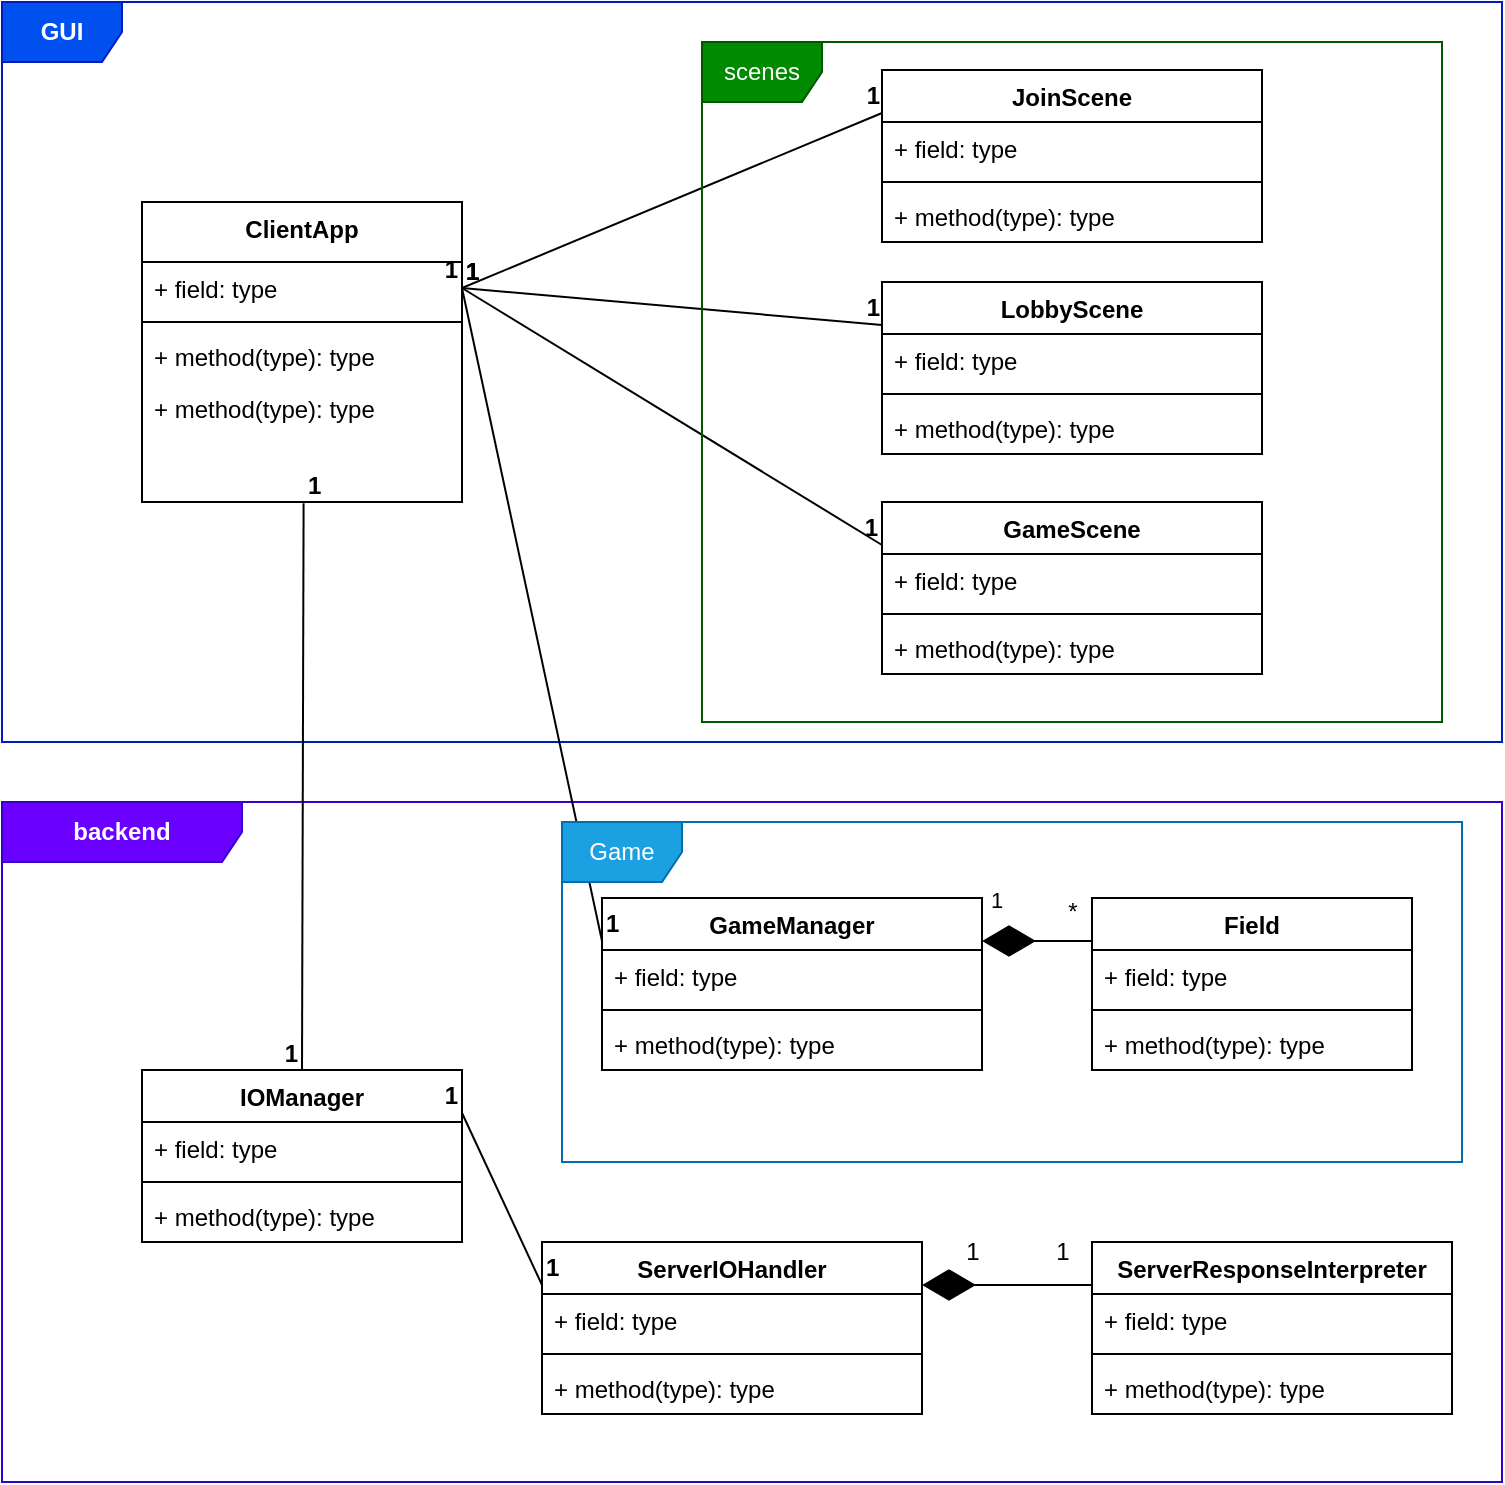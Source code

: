 <mxfile version="26.0.5">
  <diagram name="Strona-1" id="OiNli2nTRV-AIkxGMjfz">
    <mxGraphModel dx="1274" dy="669" grid="1" gridSize="10" guides="1" tooltips="1" connect="1" arrows="1" fold="1" page="1" pageScale="1" pageWidth="827" pageHeight="1169" math="0" shadow="0">
      <root>
        <mxCell id="0" />
        <mxCell id="1" parent="0" />
        <mxCell id="uDwYnDE8tYoVJFFB1sfF-5" value="&lt;div&gt;ClientApp&lt;/div&gt;&lt;div&gt;&lt;br&gt;&lt;/div&gt;" style="swimlane;fontStyle=1;align=center;verticalAlign=top;childLayout=stackLayout;horizontal=1;startSize=30;horizontalStack=0;resizeParent=1;resizeParentMax=0;resizeLast=0;collapsible=1;marginBottom=0;whiteSpace=wrap;html=1;" parent="1" vertex="1">
          <mxGeometry x="110" y="120" width="160" height="150" as="geometry" />
        </mxCell>
        <mxCell id="uDwYnDE8tYoVJFFB1sfF-6" value="+ field: type" style="text;strokeColor=none;fillColor=none;align=left;verticalAlign=top;spacingLeft=4;spacingRight=4;overflow=hidden;rotatable=0;points=[[0,0.5],[1,0.5]];portConstraint=eastwest;whiteSpace=wrap;html=1;" parent="uDwYnDE8tYoVJFFB1sfF-5" vertex="1">
          <mxGeometry y="30" width="160" height="26" as="geometry" />
        </mxCell>
        <mxCell id="uDwYnDE8tYoVJFFB1sfF-7" value="" style="line;strokeWidth=1;fillColor=none;align=left;verticalAlign=middle;spacingTop=-1;spacingLeft=3;spacingRight=3;rotatable=0;labelPosition=right;points=[];portConstraint=eastwest;strokeColor=inherit;" parent="uDwYnDE8tYoVJFFB1sfF-5" vertex="1">
          <mxGeometry y="56" width="160" height="8" as="geometry" />
        </mxCell>
        <mxCell id="uDwYnDE8tYoVJFFB1sfF-8" value="+ method(type): type" style="text;strokeColor=none;fillColor=none;align=left;verticalAlign=top;spacingLeft=4;spacingRight=4;overflow=hidden;rotatable=0;points=[[0,0.5],[1,0.5]];portConstraint=eastwest;whiteSpace=wrap;html=1;" parent="uDwYnDE8tYoVJFFB1sfF-5" vertex="1">
          <mxGeometry y="64" width="160" height="26" as="geometry" />
        </mxCell>
        <mxCell id="uDwYnDE8tYoVJFFB1sfF-54" value="+ method(type): type" style="text;strokeColor=none;fillColor=none;align=left;verticalAlign=top;spacingLeft=4;spacingRight=4;overflow=hidden;rotatable=0;points=[[0,0.5],[1,0.5]];portConstraint=eastwest;whiteSpace=wrap;html=1;" parent="uDwYnDE8tYoVJFFB1sfF-5" vertex="1">
          <mxGeometry y="90" width="160" height="60" as="geometry" />
        </mxCell>
        <mxCell id="uDwYnDE8tYoVJFFB1sfF-9" value="&lt;div&gt;JoinScene&lt;/div&gt;&lt;div&gt;&lt;br&gt;&lt;/div&gt;" style="swimlane;fontStyle=1;align=center;verticalAlign=top;childLayout=stackLayout;horizontal=1;startSize=26;horizontalStack=0;resizeParent=1;resizeParentMax=0;resizeLast=0;collapsible=1;marginBottom=0;whiteSpace=wrap;html=1;" parent="1" vertex="1">
          <mxGeometry x="480" y="54" width="190" height="86" as="geometry" />
        </mxCell>
        <mxCell id="uDwYnDE8tYoVJFFB1sfF-10" value="+ field: type" style="text;strokeColor=none;fillColor=none;align=left;verticalAlign=top;spacingLeft=4;spacingRight=4;overflow=hidden;rotatable=0;points=[[0,0.5],[1,0.5]];portConstraint=eastwest;whiteSpace=wrap;html=1;" parent="uDwYnDE8tYoVJFFB1sfF-9" vertex="1">
          <mxGeometry y="26" width="190" height="26" as="geometry" />
        </mxCell>
        <mxCell id="uDwYnDE8tYoVJFFB1sfF-11" value="" style="line;strokeWidth=1;fillColor=none;align=left;verticalAlign=middle;spacingTop=-1;spacingLeft=3;spacingRight=3;rotatable=0;labelPosition=right;points=[];portConstraint=eastwest;strokeColor=inherit;" parent="uDwYnDE8tYoVJFFB1sfF-9" vertex="1">
          <mxGeometry y="52" width="190" height="8" as="geometry" />
        </mxCell>
        <mxCell id="uDwYnDE8tYoVJFFB1sfF-12" value="+ method(type): type" style="text;strokeColor=none;fillColor=none;align=left;verticalAlign=top;spacingLeft=4;spacingRight=4;overflow=hidden;rotatable=0;points=[[0,0.5],[1,0.5]];portConstraint=eastwest;whiteSpace=wrap;html=1;" parent="uDwYnDE8tYoVJFFB1sfF-9" vertex="1">
          <mxGeometry y="60" width="190" height="26" as="geometry" />
        </mxCell>
        <mxCell id="uDwYnDE8tYoVJFFB1sfF-13" value="LobbyScene" style="swimlane;fontStyle=1;align=center;verticalAlign=top;childLayout=stackLayout;horizontal=1;startSize=26;horizontalStack=0;resizeParent=1;resizeParentMax=0;resizeLast=0;collapsible=1;marginBottom=0;whiteSpace=wrap;html=1;" parent="1" vertex="1">
          <mxGeometry x="480" y="160" width="190" height="86" as="geometry" />
        </mxCell>
        <mxCell id="uDwYnDE8tYoVJFFB1sfF-14" value="+ field: type" style="text;strokeColor=none;fillColor=none;align=left;verticalAlign=top;spacingLeft=4;spacingRight=4;overflow=hidden;rotatable=0;points=[[0,0.5],[1,0.5]];portConstraint=eastwest;whiteSpace=wrap;html=1;" parent="uDwYnDE8tYoVJFFB1sfF-13" vertex="1">
          <mxGeometry y="26" width="190" height="26" as="geometry" />
        </mxCell>
        <mxCell id="uDwYnDE8tYoVJFFB1sfF-15" value="" style="line;strokeWidth=1;fillColor=none;align=left;verticalAlign=middle;spacingTop=-1;spacingLeft=3;spacingRight=3;rotatable=0;labelPosition=right;points=[];portConstraint=eastwest;strokeColor=inherit;" parent="uDwYnDE8tYoVJFFB1sfF-13" vertex="1">
          <mxGeometry y="52" width="190" height="8" as="geometry" />
        </mxCell>
        <mxCell id="uDwYnDE8tYoVJFFB1sfF-16" value="+ method(type): type" style="text;strokeColor=none;fillColor=none;align=left;verticalAlign=top;spacingLeft=4;spacingRight=4;overflow=hidden;rotatable=0;points=[[0,0.5],[1,0.5]];portConstraint=eastwest;whiteSpace=wrap;html=1;" parent="uDwYnDE8tYoVJFFB1sfF-13" vertex="1">
          <mxGeometry y="60" width="190" height="26" as="geometry" />
        </mxCell>
        <mxCell id="uDwYnDE8tYoVJFFB1sfF-17" value="&lt;div&gt;GameScene&lt;/div&gt;&lt;div&gt;&lt;br&gt;&lt;/div&gt;" style="swimlane;fontStyle=1;align=center;verticalAlign=top;childLayout=stackLayout;horizontal=1;startSize=26;horizontalStack=0;resizeParent=1;resizeParentMax=0;resizeLast=0;collapsible=1;marginBottom=0;whiteSpace=wrap;html=1;" parent="1" vertex="1">
          <mxGeometry x="480" y="270" width="190" height="86" as="geometry" />
        </mxCell>
        <mxCell id="uDwYnDE8tYoVJFFB1sfF-18" value="+ field: type" style="text;strokeColor=none;fillColor=none;align=left;verticalAlign=top;spacingLeft=4;spacingRight=4;overflow=hidden;rotatable=0;points=[[0,0.5],[1,0.5]];portConstraint=eastwest;whiteSpace=wrap;html=1;" parent="uDwYnDE8tYoVJFFB1sfF-17" vertex="1">
          <mxGeometry y="26" width="190" height="26" as="geometry" />
        </mxCell>
        <mxCell id="uDwYnDE8tYoVJFFB1sfF-19" value="" style="line;strokeWidth=1;fillColor=none;align=left;verticalAlign=middle;spacingTop=-1;spacingLeft=3;spacingRight=3;rotatable=0;labelPosition=right;points=[];portConstraint=eastwest;strokeColor=inherit;" parent="uDwYnDE8tYoVJFFB1sfF-17" vertex="1">
          <mxGeometry y="52" width="190" height="8" as="geometry" />
        </mxCell>
        <mxCell id="uDwYnDE8tYoVJFFB1sfF-20" value="+ method(type): type" style="text;strokeColor=none;fillColor=none;align=left;verticalAlign=top;spacingLeft=4;spacingRight=4;overflow=hidden;rotatable=0;points=[[0,0.5],[1,0.5]];portConstraint=eastwest;whiteSpace=wrap;html=1;" parent="uDwYnDE8tYoVJFFB1sfF-17" vertex="1">
          <mxGeometry y="60" width="190" height="26" as="geometry" />
        </mxCell>
        <mxCell id="uDwYnDE8tYoVJFFB1sfF-26" value="&lt;b&gt;GUI&lt;/b&gt;" style="shape=umlFrame;whiteSpace=wrap;html=1;pointerEvents=0;fillColor=#0050ef;fontColor=#ffffff;strokeColor=#001DBC;" parent="1" vertex="1">
          <mxGeometry x="40" y="20" width="750" height="370" as="geometry" />
        </mxCell>
        <mxCell id="uDwYnDE8tYoVJFFB1sfF-35" value="&lt;div&gt;&lt;b&gt;backend&lt;/b&gt;&lt;/div&gt;" style="shape=umlFrame;whiteSpace=wrap;html=1;pointerEvents=0;width=120;height=30;fillColor=#6a00ff;fontColor=#ffffff;strokeColor=#3700CC;swimlaneFillColor=none;" parent="1" vertex="1">
          <mxGeometry x="40" y="420" width="750" height="340" as="geometry" />
        </mxCell>
        <mxCell id="uDwYnDE8tYoVJFFB1sfF-36" value="IOManager" style="swimlane;fontStyle=1;align=center;verticalAlign=top;childLayout=stackLayout;horizontal=1;startSize=26;horizontalStack=0;resizeParent=1;resizeParentMax=0;resizeLast=0;collapsible=1;marginBottom=0;whiteSpace=wrap;html=1;" parent="1" vertex="1">
          <mxGeometry x="110" y="554" width="160" height="86" as="geometry" />
        </mxCell>
        <mxCell id="uDwYnDE8tYoVJFFB1sfF-37" value="+ field: type" style="text;strokeColor=none;fillColor=none;align=left;verticalAlign=top;spacingLeft=4;spacingRight=4;overflow=hidden;rotatable=0;points=[[0,0.5],[1,0.5]];portConstraint=eastwest;whiteSpace=wrap;html=1;" parent="uDwYnDE8tYoVJFFB1sfF-36" vertex="1">
          <mxGeometry y="26" width="160" height="26" as="geometry" />
        </mxCell>
        <mxCell id="uDwYnDE8tYoVJFFB1sfF-38" value="" style="line;strokeWidth=1;fillColor=none;align=left;verticalAlign=middle;spacingTop=-1;spacingLeft=3;spacingRight=3;rotatable=0;labelPosition=right;points=[];portConstraint=eastwest;strokeColor=inherit;" parent="uDwYnDE8tYoVJFFB1sfF-36" vertex="1">
          <mxGeometry y="52" width="160" height="8" as="geometry" />
        </mxCell>
        <mxCell id="uDwYnDE8tYoVJFFB1sfF-39" value="+ method(type): type" style="text;strokeColor=none;fillColor=none;align=left;verticalAlign=top;spacingLeft=4;spacingRight=4;overflow=hidden;rotatable=0;points=[[0,0.5],[1,0.5]];portConstraint=eastwest;whiteSpace=wrap;html=1;" parent="uDwYnDE8tYoVJFFB1sfF-36" vertex="1">
          <mxGeometry y="60" width="160" height="26" as="geometry" />
        </mxCell>
        <mxCell id="uDwYnDE8tYoVJFFB1sfF-44" value="ServerIOHandler" style="swimlane;fontStyle=1;align=center;verticalAlign=top;childLayout=stackLayout;horizontal=1;startSize=26;horizontalStack=0;resizeParent=1;resizeParentMax=0;resizeLast=0;collapsible=1;marginBottom=0;whiteSpace=wrap;html=1;" parent="1" vertex="1">
          <mxGeometry x="310" y="640" width="190" height="86" as="geometry" />
        </mxCell>
        <mxCell id="uDwYnDE8tYoVJFFB1sfF-45" value="+ field: type" style="text;strokeColor=none;fillColor=none;align=left;verticalAlign=top;spacingLeft=4;spacingRight=4;overflow=hidden;rotatable=0;points=[[0,0.5],[1,0.5]];portConstraint=eastwest;whiteSpace=wrap;html=1;" parent="uDwYnDE8tYoVJFFB1sfF-44" vertex="1">
          <mxGeometry y="26" width="190" height="26" as="geometry" />
        </mxCell>
        <mxCell id="uDwYnDE8tYoVJFFB1sfF-46" value="" style="line;strokeWidth=1;fillColor=none;align=left;verticalAlign=middle;spacingTop=-1;spacingLeft=3;spacingRight=3;rotatable=0;labelPosition=right;points=[];portConstraint=eastwest;strokeColor=inherit;" parent="uDwYnDE8tYoVJFFB1sfF-44" vertex="1">
          <mxGeometry y="52" width="190" height="8" as="geometry" />
        </mxCell>
        <mxCell id="uDwYnDE8tYoVJFFB1sfF-47" value="+ method(type): type" style="text;strokeColor=none;fillColor=none;align=left;verticalAlign=top;spacingLeft=4;spacingRight=4;overflow=hidden;rotatable=0;points=[[0,0.5],[1,0.5]];portConstraint=eastwest;whiteSpace=wrap;html=1;" parent="uDwYnDE8tYoVJFFB1sfF-44" vertex="1">
          <mxGeometry y="60" width="190" height="26" as="geometry" />
        </mxCell>
        <mxCell id="uDwYnDE8tYoVJFFB1sfF-48" value="" style="endArrow=none;html=1;rounded=0;exitX=0;exitY=0.25;exitDx=0;exitDy=0;entryX=1;entryY=0.25;entryDx=0;entryDy=0;" parent="1" source="uDwYnDE8tYoVJFFB1sfF-44" target="uDwYnDE8tYoVJFFB1sfF-36" edge="1">
          <mxGeometry relative="1" as="geometry">
            <mxPoint x="290" y="600" as="sourcePoint" />
            <mxPoint x="415" y="550" as="targetPoint" />
          </mxGeometry>
        </mxCell>
        <mxCell id="uDwYnDE8tYoVJFFB1sfF-49" value="&lt;b&gt;1&lt;/b&gt;" style="resizable=0;html=1;whiteSpace=wrap;align=left;verticalAlign=bottom;" parent="uDwYnDE8tYoVJFFB1sfF-48" connectable="0" vertex="1">
          <mxGeometry x="-1" relative="1" as="geometry" />
        </mxCell>
        <mxCell id="uDwYnDE8tYoVJFFB1sfF-50" value="&lt;b&gt;1&lt;/b&gt;" style="resizable=0;html=1;whiteSpace=wrap;align=right;verticalAlign=bottom;" parent="uDwYnDE8tYoVJFFB1sfF-48" connectable="0" vertex="1">
          <mxGeometry x="1" relative="1" as="geometry" />
        </mxCell>
        <mxCell id="uDwYnDE8tYoVJFFB1sfF-51" value="" style="endArrow=none;html=1;rounded=0;entryX=0.5;entryY=0;entryDx=0;entryDy=0;exitX=0.505;exitY=1.011;exitDx=0;exitDy=0;exitPerimeter=0;" parent="1" source="uDwYnDE8tYoVJFFB1sfF-54" target="uDwYnDE8tYoVJFFB1sfF-36" edge="1">
          <mxGeometry relative="1" as="geometry">
            <mxPoint x="190" y="280" as="sourcePoint" />
            <mxPoint x="300" y="340" as="targetPoint" />
          </mxGeometry>
        </mxCell>
        <mxCell id="uDwYnDE8tYoVJFFB1sfF-52" value="&lt;b&gt;1&lt;/b&gt;" style="resizable=0;html=1;whiteSpace=wrap;align=left;verticalAlign=bottom;" parent="uDwYnDE8tYoVJFFB1sfF-51" connectable="0" vertex="1">
          <mxGeometry x="-1" relative="1" as="geometry" />
        </mxCell>
        <mxCell id="uDwYnDE8tYoVJFFB1sfF-53" value="&lt;b&gt;1&lt;/b&gt;" style="resizable=0;html=1;whiteSpace=wrap;align=right;verticalAlign=bottom;" parent="uDwYnDE8tYoVJFFB1sfF-51" connectable="0" vertex="1">
          <mxGeometry x="1" relative="1" as="geometry" />
        </mxCell>
        <mxCell id="uDwYnDE8tYoVJFFB1sfF-58" value="" style="endArrow=none;html=1;rounded=0;entryX=0;entryY=0.25;entryDx=0;entryDy=0;exitX=1;exitY=0.5;exitDx=0;exitDy=0;" parent="1" source="uDwYnDE8tYoVJFFB1sfF-6" target="uDwYnDE8tYoVJFFB1sfF-13" edge="1">
          <mxGeometry relative="1" as="geometry">
            <mxPoint x="310" y="180" as="sourcePoint" />
            <mxPoint x="470" y="180" as="targetPoint" />
          </mxGeometry>
        </mxCell>
        <mxCell id="uDwYnDE8tYoVJFFB1sfF-59" value="&lt;b&gt;1&lt;/b&gt;" style="resizable=0;html=1;whiteSpace=wrap;align=left;verticalAlign=bottom;" parent="uDwYnDE8tYoVJFFB1sfF-58" connectable="0" vertex="1">
          <mxGeometry x="-1" relative="1" as="geometry" />
        </mxCell>
        <mxCell id="uDwYnDE8tYoVJFFB1sfF-60" value="&lt;b&gt;1&lt;/b&gt;" style="resizable=0;html=1;whiteSpace=wrap;align=right;verticalAlign=bottom;" parent="uDwYnDE8tYoVJFFB1sfF-58" connectable="0" vertex="1">
          <mxGeometry x="1" relative="1" as="geometry" />
        </mxCell>
        <mxCell id="uDwYnDE8tYoVJFFB1sfF-61" value="" style="endArrow=none;html=1;rounded=0;entryX=0;entryY=0.25;entryDx=0;entryDy=0;exitX=1;exitY=0.5;exitDx=0;exitDy=0;" parent="1" source="uDwYnDE8tYoVJFFB1sfF-6" target="uDwYnDE8tYoVJFFB1sfF-17" edge="1">
          <mxGeometry relative="1" as="geometry">
            <mxPoint x="270" y="180" as="sourcePoint" />
            <mxPoint x="500" y="270" as="targetPoint" />
          </mxGeometry>
        </mxCell>
        <mxCell id="uDwYnDE8tYoVJFFB1sfF-62" value="&lt;b&gt;1&lt;/b&gt;" style="resizable=0;html=1;whiteSpace=wrap;align=left;verticalAlign=bottom;" parent="uDwYnDE8tYoVJFFB1sfF-61" connectable="0" vertex="1">
          <mxGeometry x="-1" relative="1" as="geometry" />
        </mxCell>
        <mxCell id="uDwYnDE8tYoVJFFB1sfF-63" value="&lt;b&gt;1&lt;/b&gt;" style="resizable=0;html=1;whiteSpace=wrap;align=right;verticalAlign=bottom;" parent="uDwYnDE8tYoVJFFB1sfF-61" connectable="0" vertex="1">
          <mxGeometry x="1" relative="1" as="geometry" />
        </mxCell>
        <mxCell id="uDwYnDE8tYoVJFFB1sfF-65" value="" style="endArrow=none;html=1;rounded=0;entryX=0;entryY=0.25;entryDx=0;entryDy=0;exitX=1;exitY=0.5;exitDx=0;exitDy=0;" parent="1" source="uDwYnDE8tYoVJFFB1sfF-6" target="uDwYnDE8tYoVJFFB1sfF-9" edge="1">
          <mxGeometry relative="1" as="geometry">
            <mxPoint x="260" y="110" as="sourcePoint" />
            <mxPoint x="420" y="110" as="targetPoint" />
          </mxGeometry>
        </mxCell>
        <mxCell id="uDwYnDE8tYoVJFFB1sfF-66" value="&lt;b&gt;1&lt;/b&gt;" style="resizable=0;html=1;whiteSpace=wrap;align=left;verticalAlign=bottom;" parent="uDwYnDE8tYoVJFFB1sfF-65" connectable="0" vertex="1">
          <mxGeometry x="-1" relative="1" as="geometry" />
        </mxCell>
        <mxCell id="uDwYnDE8tYoVJFFB1sfF-67" value="&lt;b&gt;1&lt;/b&gt;" style="resizable=0;html=1;whiteSpace=wrap;align=right;verticalAlign=bottom;" parent="uDwYnDE8tYoVJFFB1sfF-65" connectable="0" vertex="1">
          <mxGeometry x="1" relative="1" as="geometry" />
        </mxCell>
        <mxCell id="uDwYnDE8tYoVJFFB1sfF-71" value="GameManager" style="swimlane;fontStyle=1;align=center;verticalAlign=top;childLayout=stackLayout;horizontal=1;startSize=26;horizontalStack=0;resizeParent=1;resizeParentMax=0;resizeLast=0;collapsible=1;marginBottom=0;whiteSpace=wrap;html=1;" parent="1" vertex="1">
          <mxGeometry x="340" y="468" width="190" height="86" as="geometry" />
        </mxCell>
        <mxCell id="uDwYnDE8tYoVJFFB1sfF-72" value="+ field: type" style="text;strokeColor=none;fillColor=none;align=left;verticalAlign=top;spacingLeft=4;spacingRight=4;overflow=hidden;rotatable=0;points=[[0,0.5],[1,0.5]];portConstraint=eastwest;whiteSpace=wrap;html=1;" parent="uDwYnDE8tYoVJFFB1sfF-71" vertex="1">
          <mxGeometry y="26" width="190" height="26" as="geometry" />
        </mxCell>
        <mxCell id="uDwYnDE8tYoVJFFB1sfF-73" value="" style="line;strokeWidth=1;fillColor=none;align=left;verticalAlign=middle;spacingTop=-1;spacingLeft=3;spacingRight=3;rotatable=0;labelPosition=right;points=[];portConstraint=eastwest;strokeColor=inherit;" parent="uDwYnDE8tYoVJFFB1sfF-71" vertex="1">
          <mxGeometry y="52" width="190" height="8" as="geometry" />
        </mxCell>
        <mxCell id="uDwYnDE8tYoVJFFB1sfF-74" value="+ method(type): type" style="text;strokeColor=none;fillColor=none;align=left;verticalAlign=top;spacingLeft=4;spacingRight=4;overflow=hidden;rotatable=0;points=[[0,0.5],[1,0.5]];portConstraint=eastwest;whiteSpace=wrap;html=1;" parent="uDwYnDE8tYoVJFFB1sfF-71" vertex="1">
          <mxGeometry y="60" width="190" height="26" as="geometry" />
        </mxCell>
        <mxCell id="uDwYnDE8tYoVJFFB1sfF-75" value="" style="endArrow=none;html=1;rounded=0;exitX=0;exitY=0.25;exitDx=0;exitDy=0;entryX=1;entryY=0.5;entryDx=0;entryDy=0;" parent="1" source="uDwYnDE8tYoVJFFB1sfF-71" target="uDwYnDE8tYoVJFFB1sfF-6" edge="1">
          <mxGeometry relative="1" as="geometry">
            <mxPoint x="490" y="632" as="sourcePoint" />
            <mxPoint x="260" y="531" as="targetPoint" />
          </mxGeometry>
        </mxCell>
        <mxCell id="uDwYnDE8tYoVJFFB1sfF-76" value="&lt;b&gt;1&lt;/b&gt;" style="resizable=0;html=1;whiteSpace=wrap;align=left;verticalAlign=bottom;" parent="uDwYnDE8tYoVJFFB1sfF-75" connectable="0" vertex="1">
          <mxGeometry x="-1" relative="1" as="geometry" />
        </mxCell>
        <mxCell id="uDwYnDE8tYoVJFFB1sfF-77" value="&lt;b&gt;1&lt;/b&gt;" style="resizable=0;html=1;whiteSpace=wrap;align=right;verticalAlign=bottom;" parent="uDwYnDE8tYoVJFFB1sfF-75" connectable="0" vertex="1">
          <mxGeometry x="1" relative="1" as="geometry" />
        </mxCell>
        <mxCell id="uDwYnDE8tYoVJFFB1sfF-79" value="&lt;div&gt;scenes&lt;/div&gt;" style="shape=umlFrame;whiteSpace=wrap;html=1;pointerEvents=0;fillColor=#008a00;fontColor=#ffffff;strokeColor=#005700;" parent="1" vertex="1">
          <mxGeometry x="390" y="40" width="370" height="340" as="geometry" />
        </mxCell>
        <mxCell id="E3HoVzwICx1YVMgUgTqa-1" value="ServerResponseInterpreter" style="swimlane;fontStyle=1;align=center;verticalAlign=top;childLayout=stackLayout;horizontal=1;startSize=26;horizontalStack=0;resizeParent=1;resizeParentMax=0;resizeLast=0;collapsible=1;marginBottom=0;whiteSpace=wrap;html=1;" vertex="1" parent="1">
          <mxGeometry x="585" y="640" width="180" height="86" as="geometry" />
        </mxCell>
        <mxCell id="E3HoVzwICx1YVMgUgTqa-2" value="+ field: type" style="text;strokeColor=none;fillColor=none;align=left;verticalAlign=top;spacingLeft=4;spacingRight=4;overflow=hidden;rotatable=0;points=[[0,0.5],[1,0.5]];portConstraint=eastwest;whiteSpace=wrap;html=1;" vertex="1" parent="E3HoVzwICx1YVMgUgTqa-1">
          <mxGeometry y="26" width="180" height="26" as="geometry" />
        </mxCell>
        <mxCell id="E3HoVzwICx1YVMgUgTqa-3" value="" style="line;strokeWidth=1;fillColor=none;align=left;verticalAlign=middle;spacingTop=-1;spacingLeft=3;spacingRight=3;rotatable=0;labelPosition=right;points=[];portConstraint=eastwest;strokeColor=inherit;" vertex="1" parent="E3HoVzwICx1YVMgUgTqa-1">
          <mxGeometry y="52" width="180" height="8" as="geometry" />
        </mxCell>
        <mxCell id="E3HoVzwICx1YVMgUgTqa-4" value="+ method(type): type" style="text;strokeColor=none;fillColor=none;align=left;verticalAlign=top;spacingLeft=4;spacingRight=4;overflow=hidden;rotatable=0;points=[[0,0.5],[1,0.5]];portConstraint=eastwest;whiteSpace=wrap;html=1;" vertex="1" parent="E3HoVzwICx1YVMgUgTqa-1">
          <mxGeometry y="60" width="180" height="26" as="geometry" />
        </mxCell>
        <mxCell id="E3HoVzwICx1YVMgUgTqa-5" value="Field" style="swimlane;fontStyle=1;align=center;verticalAlign=top;childLayout=stackLayout;horizontal=1;startSize=26;horizontalStack=0;resizeParent=1;resizeParentMax=0;resizeLast=0;collapsible=1;marginBottom=0;whiteSpace=wrap;html=1;" vertex="1" parent="1">
          <mxGeometry x="585" y="468" width="160" height="86" as="geometry" />
        </mxCell>
        <mxCell id="E3HoVzwICx1YVMgUgTqa-6" value="+ field: type" style="text;strokeColor=none;fillColor=none;align=left;verticalAlign=top;spacingLeft=4;spacingRight=4;overflow=hidden;rotatable=0;points=[[0,0.5],[1,0.5]];portConstraint=eastwest;whiteSpace=wrap;html=1;" vertex="1" parent="E3HoVzwICx1YVMgUgTqa-5">
          <mxGeometry y="26" width="160" height="26" as="geometry" />
        </mxCell>
        <mxCell id="E3HoVzwICx1YVMgUgTqa-7" value="" style="line;strokeWidth=1;fillColor=none;align=left;verticalAlign=middle;spacingTop=-1;spacingLeft=3;spacingRight=3;rotatable=0;labelPosition=right;points=[];portConstraint=eastwest;strokeColor=inherit;" vertex="1" parent="E3HoVzwICx1YVMgUgTqa-5">
          <mxGeometry y="52" width="160" height="8" as="geometry" />
        </mxCell>
        <mxCell id="E3HoVzwICx1YVMgUgTqa-8" value="+ method(type): type" style="text;strokeColor=none;fillColor=none;align=left;verticalAlign=top;spacingLeft=4;spacingRight=4;overflow=hidden;rotatable=0;points=[[0,0.5],[1,0.5]];portConstraint=eastwest;whiteSpace=wrap;html=1;" vertex="1" parent="E3HoVzwICx1YVMgUgTqa-5">
          <mxGeometry y="60" width="160" height="26" as="geometry" />
        </mxCell>
        <mxCell id="E3HoVzwICx1YVMgUgTqa-9" value="" style="endArrow=diamondThin;endFill=1;endSize=24;html=1;rounded=0;entryX=1;entryY=0.25;entryDx=0;entryDy=0;exitX=0;exitY=0.25;exitDx=0;exitDy=0;" edge="1" parent="1" source="E3HoVzwICx1YVMgUgTqa-5" target="uDwYnDE8tYoVJFFB1sfF-71">
          <mxGeometry width="160" relative="1" as="geometry">
            <mxPoint x="400" y="540" as="sourcePoint" />
            <mxPoint x="560" y="540" as="targetPoint" />
          </mxGeometry>
        </mxCell>
        <mxCell id="E3HoVzwICx1YVMgUgTqa-10" value="1" style="edgeLabel;html=1;align=center;verticalAlign=middle;resizable=0;points=[];" vertex="1" connectable="0" parent="E3HoVzwICx1YVMgUgTqa-9">
          <mxGeometry x="0.514" relative="1" as="geometry">
            <mxPoint x="-7" y="-21" as="offset" />
          </mxGeometry>
        </mxCell>
        <mxCell id="E3HoVzwICx1YVMgUgTqa-11" value="*" style="text;html=1;align=center;verticalAlign=middle;resizable=0;points=[];autosize=1;strokeColor=none;fillColor=none;" vertex="1" parent="1">
          <mxGeometry x="560" y="460" width="30" height="30" as="geometry" />
        </mxCell>
        <mxCell id="E3HoVzwICx1YVMgUgTqa-18" value="" style="endArrow=diamondThin;endFill=1;endSize=24;html=1;rounded=0;entryX=1;entryY=0.25;entryDx=0;entryDy=0;exitX=0;exitY=0.25;exitDx=0;exitDy=0;" edge="1" parent="1" source="E3HoVzwICx1YVMgUgTqa-1" target="uDwYnDE8tYoVJFFB1sfF-44">
          <mxGeometry width="160" relative="1" as="geometry">
            <mxPoint x="370" y="670" as="sourcePoint" />
            <mxPoint x="530" y="670" as="targetPoint" />
          </mxGeometry>
        </mxCell>
        <mxCell id="E3HoVzwICx1YVMgUgTqa-19" value="1" style="text;html=1;align=center;verticalAlign=middle;resizable=0;points=[];autosize=1;strokeColor=none;fillColor=none;" vertex="1" parent="1">
          <mxGeometry x="555" y="630" width="30" height="30" as="geometry" />
        </mxCell>
        <mxCell id="E3HoVzwICx1YVMgUgTqa-21" value="1" style="text;html=1;align=center;verticalAlign=middle;resizable=0;points=[];autosize=1;strokeColor=none;fillColor=none;" vertex="1" parent="1">
          <mxGeometry x="510" y="630" width="30" height="30" as="geometry" />
        </mxCell>
        <mxCell id="E3HoVzwICx1YVMgUgTqa-22" value="Game" style="shape=umlFrame;whiteSpace=wrap;html=1;pointerEvents=0;fillColor=#1ba1e2;fontColor=#ffffff;strokeColor=#006EAF;" vertex="1" parent="1">
          <mxGeometry x="320" y="430" width="450" height="170" as="geometry" />
        </mxCell>
      </root>
    </mxGraphModel>
  </diagram>
</mxfile>
